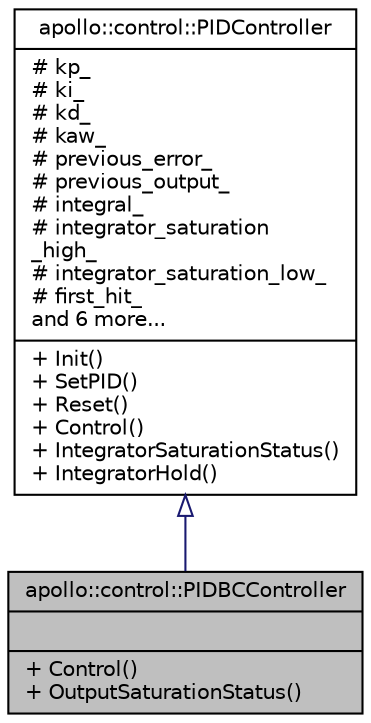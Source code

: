 digraph "apollo::control::PIDBCController"
{
  edge [fontname="Helvetica",fontsize="10",labelfontname="Helvetica",labelfontsize="10"];
  node [fontname="Helvetica",fontsize="10",shape=record];
  Node1 [label="{apollo::control::PIDBCController\n||+ Control()\l+ OutputSaturationStatus()\l}",height=0.2,width=0.4,color="black", fillcolor="grey75", style="filled" fontcolor="black"];
  Node2 -> Node1 [dir="back",color="midnightblue",fontsize="10",style="solid",arrowtail="onormal",fontname="Helvetica"];
  Node2 [label="{apollo::control::PIDController\n|# kp_\l# ki_\l# kd_\l# kaw_\l# previous_error_\l# previous_output_\l# integral_\l# integrator_saturation\l_high_\l# integrator_saturation_low_\l# first_hit_\land 6 more...\l|+ Init()\l+ SetPID()\l+ Reset()\l+ Control()\l+ IntegratorSaturationStatus()\l+ IntegratorHold()\l}",height=0.2,width=0.4,color="black", fillcolor="white", style="filled",URL="$classapollo_1_1control_1_1PIDController.html",tooltip="A proportional–integral–derivative controller for speed and steering using defualt integral hold..."];
}
